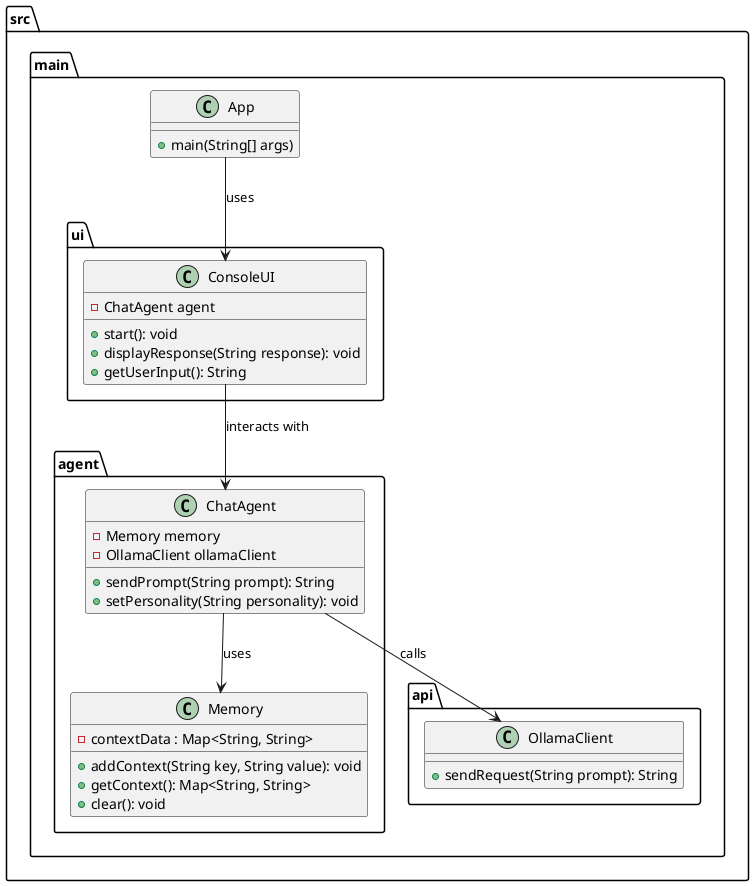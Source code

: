 @startuml
package "src.main" {

  class App {
    +main(String[] args)
  }

  package agent {
    class ChatAgent {
      -Memory memory
      -OllamaClient ollamaClient
      +sendPrompt(String prompt): String
      +setPersonality(String personality): void
    }

    class Memory {
      -contextData : Map<String, String>
      +addContext(String key, String value): void
      +getContext(): Map<String, String>
      +clear(): void
    }
  }

  package api {
    class OllamaClient {
      +sendRequest(String prompt): String
    }
  }

  package ui {
    class ConsoleUI {
      -ChatAgent agent
      +start(): void
      +displayResponse(String response): void
      +getUserInput(): String
    }
  }

  ' Relations
  App --> ConsoleUI : uses
  ConsoleUI --> ChatAgent : interacts with
  ChatAgent --> Memory : uses
  ChatAgent --> OllamaClient : calls

}

@enduml
